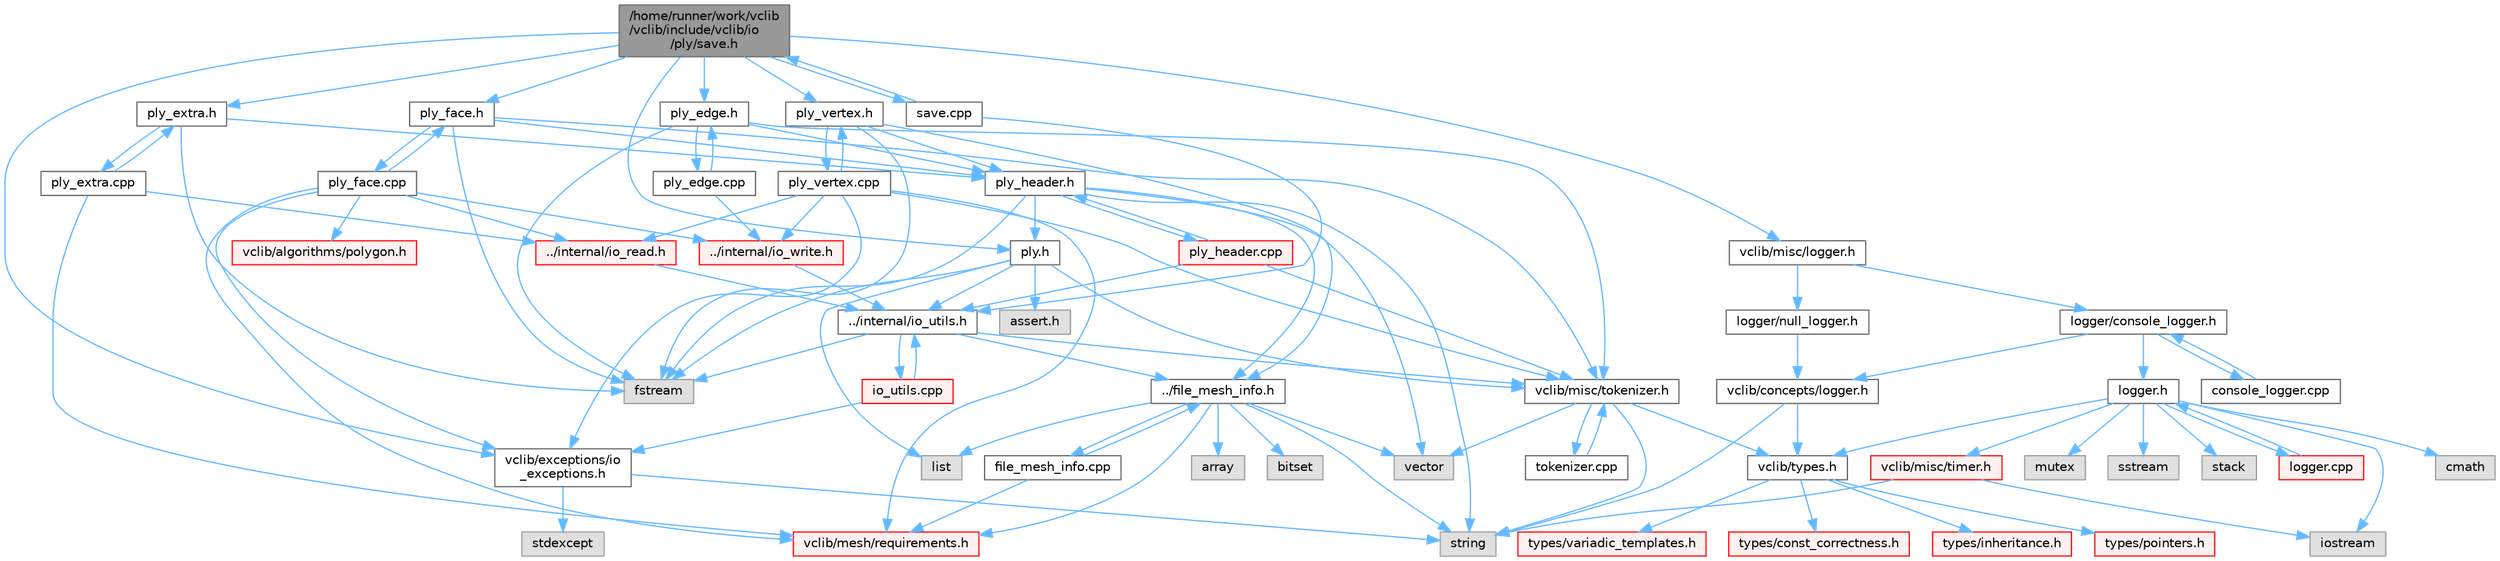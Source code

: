 digraph "/home/runner/work/vclib/vclib/include/vclib/io/ply/save.h"
{
 // LATEX_PDF_SIZE
  bgcolor="transparent";
  edge [fontname=Helvetica,fontsize=10,labelfontname=Helvetica,labelfontsize=10];
  node [fontname=Helvetica,fontsize=10,shape=box,height=0.2,width=0.4];
  Node1 [label="/home/runner/work/vclib\l/vclib/include/vclib/io\l/ply/save.h",height=0.2,width=0.4,color="gray40", fillcolor="grey60", style="filled", fontcolor="black",tooltip=" "];
  Node1 -> Node2 [color="steelblue1",style="solid"];
  Node2 [label="vclib/exceptions/io\l_exceptions.h",height=0.2,width=0.4,color="grey40", fillcolor="white", style="filled",URL="$io__exceptions_8h.html",tooltip=" "];
  Node2 -> Node3 [color="steelblue1",style="solid"];
  Node3 [label="stdexcept",height=0.2,width=0.4,color="grey60", fillcolor="#E0E0E0", style="filled",tooltip=" "];
  Node2 -> Node4 [color="steelblue1",style="solid"];
  Node4 [label="string",height=0.2,width=0.4,color="grey60", fillcolor="#E0E0E0", style="filled",tooltip=" "];
  Node1 -> Node5 [color="steelblue1",style="solid"];
  Node5 [label="vclib/misc/logger.h",height=0.2,width=0.4,color="grey40", fillcolor="white", style="filled",URL="$misc_2logger_8h.html",tooltip=" "];
  Node5 -> Node6 [color="steelblue1",style="solid"];
  Node6 [label="logger/console_logger.h",height=0.2,width=0.4,color="grey40", fillcolor="white", style="filled",URL="$console__logger_8h.html",tooltip=" "];
  Node6 -> Node7 [color="steelblue1",style="solid"];
  Node7 [label="logger.h",height=0.2,width=0.4,color="grey40", fillcolor="white", style="filled",URL="$misc_2logger_2logger_8h.html",tooltip=" "];
  Node7 -> Node8 [color="steelblue1",style="solid"];
  Node8 [label="cmath",height=0.2,width=0.4,color="grey60", fillcolor="#E0E0E0", style="filled",tooltip=" "];
  Node7 -> Node9 [color="steelblue1",style="solid"];
  Node9 [label="iostream",height=0.2,width=0.4,color="grey60", fillcolor="#E0E0E0", style="filled",tooltip=" "];
  Node7 -> Node10 [color="steelblue1",style="solid"];
  Node10 [label="mutex",height=0.2,width=0.4,color="grey60", fillcolor="#E0E0E0", style="filled",tooltip=" "];
  Node7 -> Node11 [color="steelblue1",style="solid"];
  Node11 [label="sstream",height=0.2,width=0.4,color="grey60", fillcolor="#E0E0E0", style="filled",tooltip=" "];
  Node7 -> Node12 [color="steelblue1",style="solid"];
  Node12 [label="stack",height=0.2,width=0.4,color="grey60", fillcolor="#E0E0E0", style="filled",tooltip=" "];
  Node7 -> Node13 [color="steelblue1",style="solid"];
  Node13 [label="vclib/misc/timer.h",height=0.2,width=0.4,color="red", fillcolor="#FFF0F0", style="filled",URL="$timer_8h.html",tooltip=" "];
  Node13 -> Node9 [color="steelblue1",style="solid"];
  Node13 -> Node4 [color="steelblue1",style="solid"];
  Node7 -> Node17 [color="steelblue1",style="solid"];
  Node17 [label="vclib/types.h",height=0.2,width=0.4,color="grey40", fillcolor="white", style="filled",URL="$types_8h.html",tooltip=" "];
  Node17 -> Node18 [color="steelblue1",style="solid"];
  Node18 [label="types/const_correctness.h",height=0.2,width=0.4,color="red", fillcolor="#FFF0F0", style="filled",URL="$types_2const__correctness_8h.html",tooltip=" "];
  Node17 -> Node20 [color="steelblue1",style="solid"];
  Node20 [label="types/inheritance.h",height=0.2,width=0.4,color="red", fillcolor="#FFF0F0", style="filled",URL="$inheritance_8h.html",tooltip=" "];
  Node17 -> Node21 [color="steelblue1",style="solid"];
  Node21 [label="types/pointers.h",height=0.2,width=0.4,color="red", fillcolor="#FFF0F0", style="filled",URL="$types_2pointers_8h.html",tooltip=" "];
  Node17 -> Node22 [color="steelblue1",style="solid"];
  Node22 [label="types/variadic_templates.h",height=0.2,width=0.4,color="red", fillcolor="#FFF0F0", style="filled",URL="$variadic__templates_8h.html",tooltip=" "];
  Node7 -> Node28 [color="steelblue1",style="solid"];
  Node28 [label="logger.cpp",height=0.2,width=0.4,color="red", fillcolor="#FFF0F0", style="filled",URL="$logger_8cpp.html",tooltip=" "];
  Node28 -> Node7 [color="steelblue1",style="solid"];
  Node6 -> Node30 [color="steelblue1",style="solid"];
  Node30 [label="vclib/concepts/logger.h",height=0.2,width=0.4,color="grey40", fillcolor="white", style="filled",URL="$concepts_2logger_8h.html",tooltip=" "];
  Node30 -> Node4 [color="steelblue1",style="solid"];
  Node30 -> Node17 [color="steelblue1",style="solid"];
  Node6 -> Node31 [color="steelblue1",style="solid"];
  Node31 [label="console_logger.cpp",height=0.2,width=0.4,color="grey40", fillcolor="white", style="filled",URL="$console__logger_8cpp.html",tooltip=" "];
  Node31 -> Node6 [color="steelblue1",style="solid"];
  Node5 -> Node32 [color="steelblue1",style="solid"];
  Node32 [label="logger/null_logger.h",height=0.2,width=0.4,color="grey40", fillcolor="white", style="filled",URL="$null__logger_8h.html",tooltip=" "];
  Node32 -> Node30 [color="steelblue1",style="solid"];
  Node1 -> Node33 [color="steelblue1",style="solid"];
  Node33 [label="ply.h",height=0.2,width=0.4,color="grey40", fillcolor="white", style="filled",URL="$ply_8h.html",tooltip=" "];
  Node33 -> Node24 [color="steelblue1",style="solid"];
  Node24 [label="assert.h",height=0.2,width=0.4,color="grey60", fillcolor="#E0E0E0", style="filled",tooltip=" "];
  Node33 -> Node34 [color="steelblue1",style="solid"];
  Node34 [label="fstream",height=0.2,width=0.4,color="grey60", fillcolor="#E0E0E0", style="filled",tooltip=" "];
  Node33 -> Node35 [color="steelblue1",style="solid"];
  Node35 [label="list",height=0.2,width=0.4,color="grey60", fillcolor="#E0E0E0", style="filled",tooltip=" "];
  Node33 -> Node36 [color="steelblue1",style="solid"];
  Node36 [label="vclib/misc/tokenizer.h",height=0.2,width=0.4,color="grey40", fillcolor="white", style="filled",URL="$tokenizer_8h.html",tooltip=" "];
  Node36 -> Node4 [color="steelblue1",style="solid"];
  Node36 -> Node37 [color="steelblue1",style="solid"];
  Node37 [label="vector",height=0.2,width=0.4,color="grey60", fillcolor="#E0E0E0", style="filled",tooltip=" "];
  Node36 -> Node17 [color="steelblue1",style="solid"];
  Node36 -> Node38 [color="steelblue1",style="solid"];
  Node38 [label="tokenizer.cpp",height=0.2,width=0.4,color="grey40", fillcolor="white", style="filled",URL="$tokenizer_8cpp.html",tooltip=" "];
  Node38 -> Node36 [color="steelblue1",style="solid"];
  Node33 -> Node39 [color="steelblue1",style="solid"];
  Node39 [label="../internal/io_utils.h",height=0.2,width=0.4,color="grey40", fillcolor="white", style="filled",URL="$io__utils_8h.html",tooltip=" "];
  Node39 -> Node34 [color="steelblue1",style="solid"];
  Node39 -> Node40 [color="steelblue1",style="solid"];
  Node40 [label="../file_mesh_info.h",height=0.2,width=0.4,color="grey40", fillcolor="white", style="filled",URL="$file__mesh__info_8h.html",tooltip=" "];
  Node40 -> Node41 [color="steelblue1",style="solid"];
  Node41 [label="array",height=0.2,width=0.4,color="grey60", fillcolor="#E0E0E0", style="filled",tooltip=" "];
  Node40 -> Node35 [color="steelblue1",style="solid"];
  Node40 -> Node4 [color="steelblue1",style="solid"];
  Node40 -> Node37 [color="steelblue1",style="solid"];
  Node40 -> Node42 [color="steelblue1",style="solid"];
  Node42 [label="bitset",height=0.2,width=0.4,color="grey60", fillcolor="#E0E0E0", style="filled",tooltip=" "];
  Node40 -> Node43 [color="steelblue1",style="solid"];
  Node43 [label="vclib/mesh/requirements.h",height=0.2,width=0.4,color="red", fillcolor="#FFF0F0", style="filled",URL="$requirements_8h.html",tooltip=" "];
  Node40 -> Node199 [color="steelblue1",style="solid"];
  Node199 [label="file_mesh_info.cpp",height=0.2,width=0.4,color="grey40", fillcolor="white", style="filled",URL="$file__mesh__info_8cpp.html",tooltip=" "];
  Node199 -> Node40 [color="steelblue1",style="solid"];
  Node199 -> Node43 [color="steelblue1",style="solid"];
  Node39 -> Node36 [color="steelblue1",style="solid"];
  Node39 -> Node200 [color="steelblue1",style="solid"];
  Node200 [label="io_utils.cpp",height=0.2,width=0.4,color="red", fillcolor="#FFF0F0", style="filled",URL="$io__utils_8cpp.html",tooltip=" "];
  Node200 -> Node39 [color="steelblue1",style="solid"];
  Node200 -> Node2 [color="steelblue1",style="solid"];
  Node1 -> Node207 [color="steelblue1",style="solid"];
  Node207 [label="ply_edge.h",height=0.2,width=0.4,color="grey40", fillcolor="white", style="filled",URL="$ply__edge_8h.html",tooltip=" "];
  Node207 -> Node34 [color="steelblue1",style="solid"];
  Node207 -> Node36 [color="steelblue1",style="solid"];
  Node207 -> Node208 [color="steelblue1",style="solid"];
  Node208 [label="ply_header.h",height=0.2,width=0.4,color="grey40", fillcolor="white", style="filled",URL="$ply__header_8h.html",tooltip=" "];
  Node208 -> Node37 [color="steelblue1",style="solid"];
  Node208 -> Node4 [color="steelblue1",style="solid"];
  Node208 -> Node34 [color="steelblue1",style="solid"];
  Node208 -> Node40 [color="steelblue1",style="solid"];
  Node208 -> Node33 [color="steelblue1",style="solid"];
  Node208 -> Node209 [color="steelblue1",style="solid"];
  Node209 [label="ply_header.cpp",height=0.2,width=0.4,color="red", fillcolor="#FFF0F0", style="filled",URL="$ply__header_8cpp.html",tooltip=" "];
  Node209 -> Node208 [color="steelblue1",style="solid"];
  Node209 -> Node36 [color="steelblue1",style="solid"];
  Node209 -> Node39 [color="steelblue1",style="solid"];
  Node207 -> Node211 [color="steelblue1",style="solid"];
  Node211 [label="ply_edge.cpp",height=0.2,width=0.4,color="grey40", fillcolor="white", style="filled",URL="$ply__edge_8cpp.html",tooltip=" "];
  Node211 -> Node207 [color="steelblue1",style="solid"];
  Node211 -> Node212 [color="steelblue1",style="solid"];
  Node212 [label="../internal/io_write.h",height=0.2,width=0.4,color="red", fillcolor="#FFF0F0", style="filled",URL="$io__write_8h.html",tooltip=" "];
  Node212 -> Node39 [color="steelblue1",style="solid"];
  Node1 -> Node214 [color="steelblue1",style="solid"];
  Node214 [label="ply_extra.h",height=0.2,width=0.4,color="grey40", fillcolor="white", style="filled",URL="$ply__extra_8h.html",tooltip=" "];
  Node214 -> Node208 [color="steelblue1",style="solid"];
  Node214 -> Node34 [color="steelblue1",style="solid"];
  Node214 -> Node215 [color="steelblue1",style="solid"];
  Node215 [label="ply_extra.cpp",height=0.2,width=0.4,color="grey40", fillcolor="white", style="filled",URL="$ply__extra_8cpp.html",tooltip=" "];
  Node215 -> Node214 [color="steelblue1",style="solid"];
  Node215 -> Node216 [color="steelblue1",style="solid"];
  Node216 [label="../internal/io_read.h",height=0.2,width=0.4,color="red", fillcolor="#FFF0F0", style="filled",URL="$io__read_8h.html",tooltip=" "];
  Node216 -> Node39 [color="steelblue1",style="solid"];
  Node215 -> Node43 [color="steelblue1",style="solid"];
  Node1 -> Node218 [color="steelblue1",style="solid"];
  Node218 [label="ply_face.h",height=0.2,width=0.4,color="grey40", fillcolor="white", style="filled",URL="$ply__face_8h.html",tooltip=" "];
  Node218 -> Node34 [color="steelblue1",style="solid"];
  Node218 -> Node36 [color="steelblue1",style="solid"];
  Node218 -> Node208 [color="steelblue1",style="solid"];
  Node218 -> Node219 [color="steelblue1",style="solid"];
  Node219 [label="ply_face.cpp",height=0.2,width=0.4,color="grey40", fillcolor="white", style="filled",URL="$ply__face_8cpp.html",tooltip=" "];
  Node219 -> Node218 [color="steelblue1",style="solid"];
  Node219 -> Node220 [color="steelblue1",style="solid"];
  Node220 [label="vclib/algorithms/polygon.h",height=0.2,width=0.4,color="red", fillcolor="#FFF0F0", style="filled",URL="$algorithms_2polygon_8h.html",tooltip=" "];
  Node219 -> Node2 [color="steelblue1",style="solid"];
  Node219 -> Node43 [color="steelblue1",style="solid"];
  Node219 -> Node216 [color="steelblue1",style="solid"];
  Node219 -> Node212 [color="steelblue1",style="solid"];
  Node1 -> Node266 [color="steelblue1",style="solid"];
  Node266 [label="ply_vertex.h",height=0.2,width=0.4,color="grey40", fillcolor="white", style="filled",URL="$ply__vertex_8h.html",tooltip=" "];
  Node266 -> Node40 [color="steelblue1",style="solid"];
  Node266 -> Node208 [color="steelblue1",style="solid"];
  Node266 -> Node34 [color="steelblue1",style="solid"];
  Node266 -> Node267 [color="steelblue1",style="solid"];
  Node267 [label="ply_vertex.cpp",height=0.2,width=0.4,color="grey40", fillcolor="white", style="filled",URL="$ply__vertex_8cpp.html",tooltip=" "];
  Node267 -> Node266 [color="steelblue1",style="solid"];
  Node267 -> Node36 [color="steelblue1",style="solid"];
  Node267 -> Node43 [color="steelblue1",style="solid"];
  Node267 -> Node2 [color="steelblue1",style="solid"];
  Node267 -> Node216 [color="steelblue1",style="solid"];
  Node267 -> Node212 [color="steelblue1",style="solid"];
  Node1 -> Node268 [color="steelblue1",style="solid"];
  Node268 [label="save.cpp",height=0.2,width=0.4,color="grey40", fillcolor="white", style="filled",URL="$ply_2save_8cpp.html",tooltip=" "];
  Node268 -> Node1 [color="steelblue1",style="solid"];
  Node268 -> Node39 [color="steelblue1",style="solid"];
}

